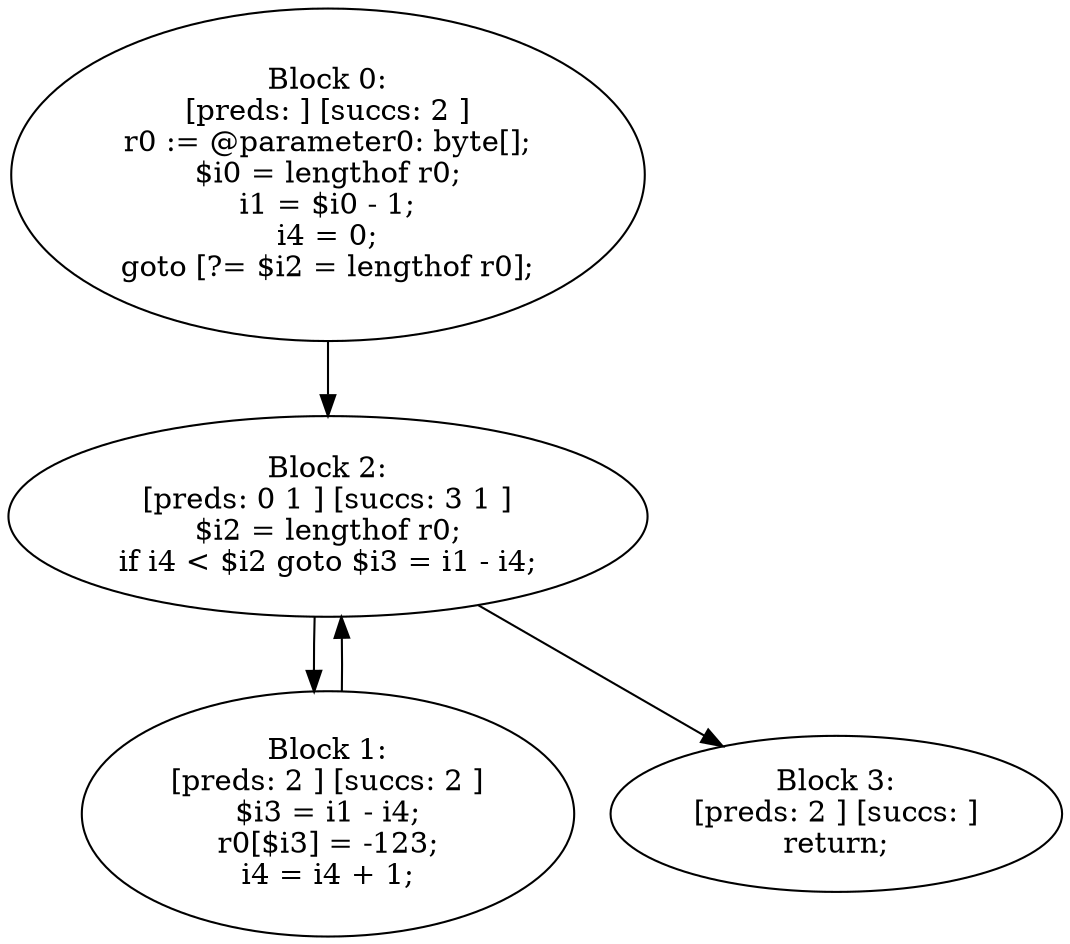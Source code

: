 digraph "unitGraph" {
    "Block 0:
[preds: ] [succs: 2 ]
r0 := @parameter0: byte[];
$i0 = lengthof r0;
i1 = $i0 - 1;
i4 = 0;
goto [?= $i2 = lengthof r0];
"
    "Block 1:
[preds: 2 ] [succs: 2 ]
$i3 = i1 - i4;
r0[$i3] = -123;
i4 = i4 + 1;
"
    "Block 2:
[preds: 0 1 ] [succs: 3 1 ]
$i2 = lengthof r0;
if i4 < $i2 goto $i3 = i1 - i4;
"
    "Block 3:
[preds: 2 ] [succs: ]
return;
"
    "Block 0:
[preds: ] [succs: 2 ]
r0 := @parameter0: byte[];
$i0 = lengthof r0;
i1 = $i0 - 1;
i4 = 0;
goto [?= $i2 = lengthof r0];
"->"Block 2:
[preds: 0 1 ] [succs: 3 1 ]
$i2 = lengthof r0;
if i4 < $i2 goto $i3 = i1 - i4;
";
    "Block 1:
[preds: 2 ] [succs: 2 ]
$i3 = i1 - i4;
r0[$i3] = -123;
i4 = i4 + 1;
"->"Block 2:
[preds: 0 1 ] [succs: 3 1 ]
$i2 = lengthof r0;
if i4 < $i2 goto $i3 = i1 - i4;
";
    "Block 2:
[preds: 0 1 ] [succs: 3 1 ]
$i2 = lengthof r0;
if i4 < $i2 goto $i3 = i1 - i4;
"->"Block 3:
[preds: 2 ] [succs: ]
return;
";
    "Block 2:
[preds: 0 1 ] [succs: 3 1 ]
$i2 = lengthof r0;
if i4 < $i2 goto $i3 = i1 - i4;
"->"Block 1:
[preds: 2 ] [succs: 2 ]
$i3 = i1 - i4;
r0[$i3] = -123;
i4 = i4 + 1;
";
}
